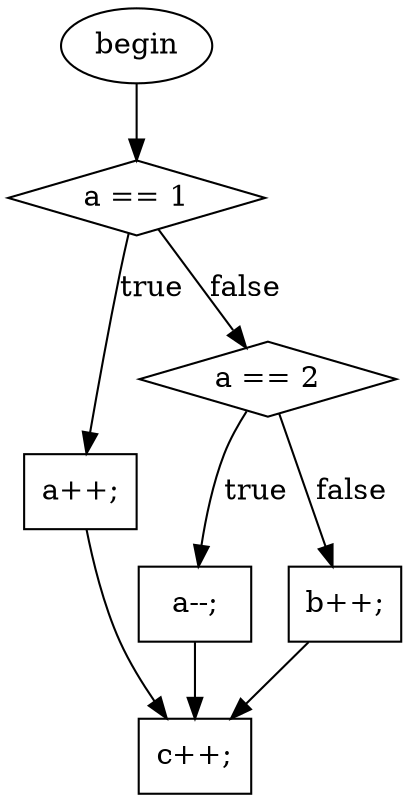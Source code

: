digraph G{
F0T0[ shape=ellipse, label="begin", style="filled", fillcolor="white"]
F52T189[ shape=diamond, label="a == 1", style="filled", fillcolor="white"]
F80T83[ shape=box, label="a++;", style="filled", fillcolor="white"]
F104T189TelseIf[ shape=diamond, label="a == 2", style="filled", fillcolor="white"]
F132T135[ shape=box, label="a--;", style="filled", fillcolor="white"]
F172T175[ shape=box, label="b++;", style="filled", fillcolor="white"]
F203T206[ shape=box, label="c++;", style="filled", fillcolor="white"]
F0T0 -> F52T189
F172T175 -> F203T206
F52T189 -> F80T83[label="true"]
F52T189 -> F104T189TelseIf[label="false"]
F104T189TelseIf -> F132T135[label="true"]
F104T189TelseIf -> F172T175[label="false"]
F80T83 -> F203T206
F132T135 -> F203T206
}
